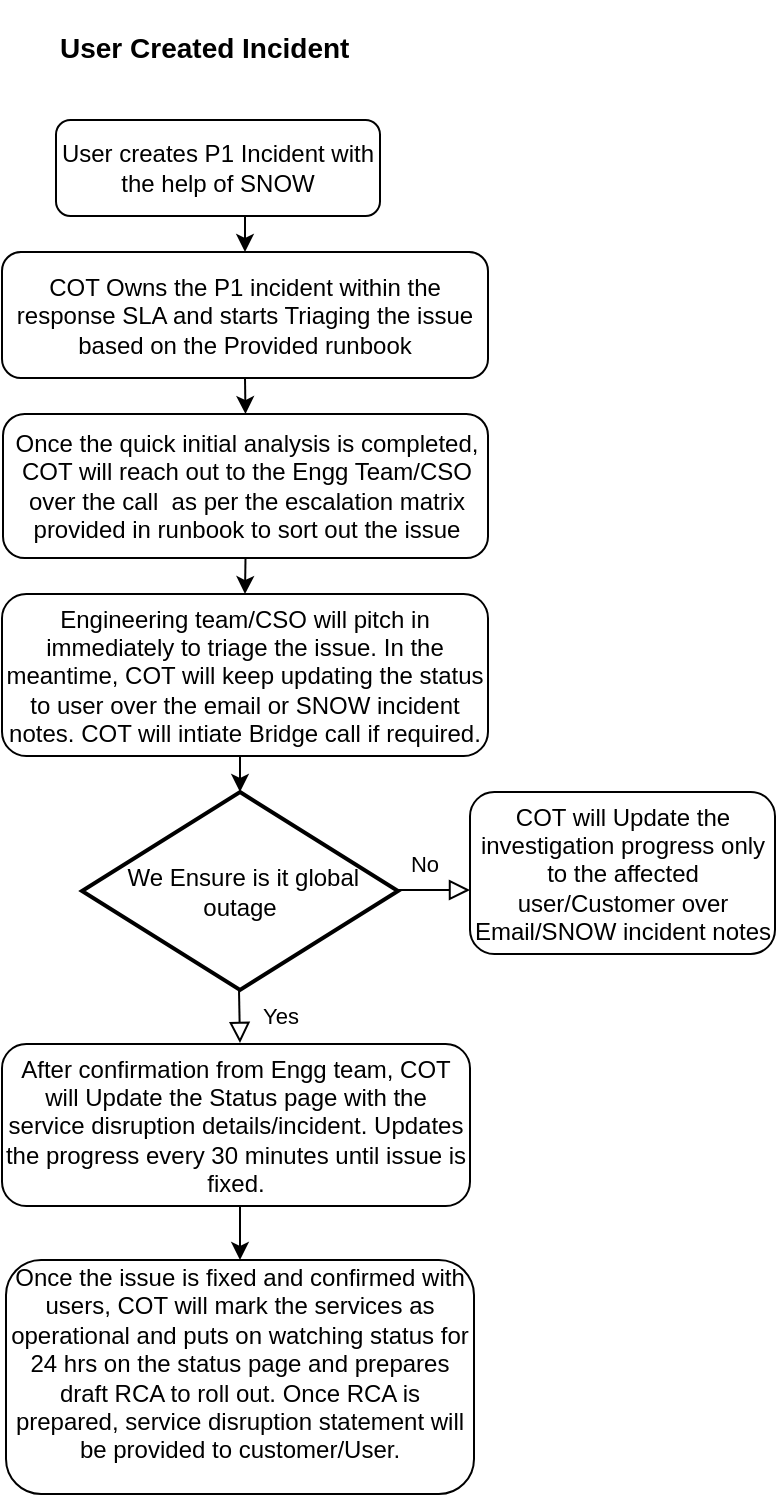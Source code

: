 <mxfile version="24.8.4">
  <diagram id="C5RBs43oDa-KdzZeNtuy" name="Page-1">
    <mxGraphModel dx="1034" dy="420" grid="1" gridSize="9" guides="1" tooltips="1" connect="1" arrows="1" fold="1" page="1" pageScale="1" pageWidth="827" pageHeight="1169" math="0" shadow="0">
      <root>
        <mxCell id="WIyWlLk6GJQsqaUBKTNV-0" />
        <mxCell id="WIyWlLk6GJQsqaUBKTNV-1" parent="WIyWlLk6GJQsqaUBKTNV-0" />
        <mxCell id="qxS-RT5oGUpogAdSoz3j-39" style="edgeStyle=orthogonalEdgeStyle;rounded=0;orthogonalLoop=1;jettySize=auto;html=1;exitX=0.5;exitY=1;exitDx=0;exitDy=0;entryX=0.5;entryY=0;entryDx=0;entryDy=0;" edge="1" parent="WIyWlLk6GJQsqaUBKTNV-1" source="WIyWlLk6GJQsqaUBKTNV-3" target="qxS-RT5oGUpogAdSoz3j-16">
          <mxGeometry relative="1" as="geometry" />
        </mxCell>
        <mxCell id="WIyWlLk6GJQsqaUBKTNV-3" value="User creates P1 Incident with the help of SNOW" style="rounded=1;whiteSpace=wrap;html=1;fontSize=12;glass=0;strokeWidth=1;shadow=0;" parent="WIyWlLk6GJQsqaUBKTNV-1" vertex="1">
          <mxGeometry x="153" y="78" width="162" height="48" as="geometry" />
        </mxCell>
        <mxCell id="qxS-RT5oGUpogAdSoz3j-1" value="&lt;h1 style=&quot;margin-top: 0px;&quot;&gt;&lt;font style=&quot;font-size: 14px;&quot;&gt;User Created Incident&lt;/font&gt;&lt;/h1&gt;" style="text;html=1;whiteSpace=wrap;overflow=hidden;rounded=0;" vertex="1" parent="WIyWlLk6GJQsqaUBKTNV-1">
          <mxGeometry x="153" y="18" width="153" height="36" as="geometry" />
        </mxCell>
        <mxCell id="qxS-RT5oGUpogAdSoz3j-38" style="edgeStyle=orthogonalEdgeStyle;rounded=0;orthogonalLoop=1;jettySize=auto;html=1;exitX=0.5;exitY=1;exitDx=0;exitDy=0;entryX=0.5;entryY=0;entryDx=0;entryDy=0;" edge="1" parent="WIyWlLk6GJQsqaUBKTNV-1" source="qxS-RT5oGUpogAdSoz3j-16" target="qxS-RT5oGUpogAdSoz3j-35">
          <mxGeometry relative="1" as="geometry" />
        </mxCell>
        <mxCell id="qxS-RT5oGUpogAdSoz3j-16" value="COT Owns the P1 incident within the response SLA and starts Triaging the issue based on the Provided runbook" style="rounded=1;whiteSpace=wrap;html=1;" vertex="1" parent="WIyWlLk6GJQsqaUBKTNV-1">
          <mxGeometry x="126" y="144" width="243" height="63" as="geometry" />
        </mxCell>
        <mxCell id="qxS-RT5oGUpogAdSoz3j-40" style="edgeStyle=orthogonalEdgeStyle;rounded=0;orthogonalLoop=1;jettySize=auto;html=1;exitX=0.5;exitY=1;exitDx=0;exitDy=0;entryX=0.5;entryY=0;entryDx=0;entryDy=0;" edge="1" parent="WIyWlLk6GJQsqaUBKTNV-1" source="qxS-RT5oGUpogAdSoz3j-35" target="qxS-RT5oGUpogAdSoz3j-36">
          <mxGeometry relative="1" as="geometry" />
        </mxCell>
        <mxCell id="qxS-RT5oGUpogAdSoz3j-35" value="Once the quick initial analysis is completed, COT will reach out to the Engg Team/CSO over the call&amp;nbsp; as per the escalation matrix provided in runbook to sort out the issue" style="rounded=1;whiteSpace=wrap;html=1;" vertex="1" parent="WIyWlLk6GJQsqaUBKTNV-1">
          <mxGeometry x="126.5" y="225" width="242.5" height="72" as="geometry" />
        </mxCell>
        <mxCell id="qxS-RT5oGUpogAdSoz3j-36" value="Engineering team/CSO will pitch in immediately to triage the issue. In the meantime, COT will keep updating the status to user over the email or SNOW incident notes. COT will intiate Bridge call if required." style="rounded=1;whiteSpace=wrap;html=1;" vertex="1" parent="WIyWlLk6GJQsqaUBKTNV-1">
          <mxGeometry x="126" y="315" width="243" height="81" as="geometry" />
        </mxCell>
        <mxCell id="qxS-RT5oGUpogAdSoz3j-41" value="&amp;nbsp;We Ensure is it global outage" style="strokeWidth=2;html=1;shape=mxgraph.flowchart.decision;whiteSpace=wrap;" vertex="1" parent="WIyWlLk6GJQsqaUBKTNV-1">
          <mxGeometry x="166" y="414" width="158" height="99" as="geometry" />
        </mxCell>
        <mxCell id="qxS-RT5oGUpogAdSoz3j-42" value="COT will Update the investigation progress only to the affected user/Customer over Email/SNOW incident notes" style="rounded=1;whiteSpace=wrap;html=1;" vertex="1" parent="WIyWlLk6GJQsqaUBKTNV-1">
          <mxGeometry x="360" y="414" width="152.5" height="81" as="geometry" />
        </mxCell>
        <mxCell id="qxS-RT5oGUpogAdSoz3j-45" style="edgeStyle=orthogonalEdgeStyle;rounded=0;orthogonalLoop=1;jettySize=auto;html=1;exitX=0.5;exitY=1;exitDx=0;exitDy=0;entryX=0.5;entryY=0;entryDx=0;entryDy=0;entryPerimeter=0;" edge="1" parent="WIyWlLk6GJQsqaUBKTNV-1" source="qxS-RT5oGUpogAdSoz3j-36" target="qxS-RT5oGUpogAdSoz3j-41">
          <mxGeometry relative="1" as="geometry" />
        </mxCell>
        <mxCell id="qxS-RT5oGUpogAdSoz3j-47" value="Yes" style="rounded=0;html=1;jettySize=auto;orthogonalLoop=1;fontSize=11;endArrow=block;endFill=0;endSize=8;strokeWidth=1;shadow=0;labelBackgroundColor=none;edgeStyle=orthogonalEdgeStyle;" edge="1" parent="WIyWlLk6GJQsqaUBKTNV-1">
          <mxGeometry y="20" relative="1" as="geometry">
            <mxPoint as="offset" />
            <mxPoint x="244.5" y="513" as="sourcePoint" />
            <mxPoint x="245" y="539.5" as="targetPoint" />
          </mxGeometry>
        </mxCell>
        <mxCell id="qxS-RT5oGUpogAdSoz3j-51" style="edgeStyle=orthogonalEdgeStyle;rounded=0;orthogonalLoop=1;jettySize=auto;html=1;exitX=0.5;exitY=1;exitDx=0;exitDy=0;entryX=0.5;entryY=0;entryDx=0;entryDy=0;" edge="1" parent="WIyWlLk6GJQsqaUBKTNV-1" source="qxS-RT5oGUpogAdSoz3j-48" target="qxS-RT5oGUpogAdSoz3j-50">
          <mxGeometry relative="1" as="geometry" />
        </mxCell>
        <mxCell id="qxS-RT5oGUpogAdSoz3j-48" value="After confirmation from Engg team, COT will Update the Status page with the service disruption details/incident. Updates the progress every 30 minutes until issue is fixed." style="rounded=1;whiteSpace=wrap;html=1;" vertex="1" parent="WIyWlLk6GJQsqaUBKTNV-1">
          <mxGeometry x="126" y="540" width="234" height="81" as="geometry" />
        </mxCell>
        <mxCell id="qxS-RT5oGUpogAdSoz3j-49" value="No" style="edgeStyle=orthogonalEdgeStyle;rounded=0;html=1;jettySize=auto;orthogonalLoop=1;fontSize=11;endArrow=block;endFill=0;endSize=8;strokeWidth=1;shadow=0;labelBackgroundColor=none;" edge="1" parent="WIyWlLk6GJQsqaUBKTNV-1">
          <mxGeometry x="-0.28" y="13" relative="1" as="geometry">
            <mxPoint as="offset" />
            <mxPoint x="324" y="463" as="sourcePoint" />
            <mxPoint x="360" y="463" as="targetPoint" />
          </mxGeometry>
        </mxCell>
        <mxCell id="qxS-RT5oGUpogAdSoz3j-50" value="Once the issue is fixed and confirmed with users, COT will mark the services as operational and puts on watching status for 24 hrs on the status page and prepares draft RCA to roll out. Once RCA is prepared, service disruption statement will be provided to customer/User.&lt;div&gt;&lt;br&gt;&lt;/div&gt;" style="rounded=1;whiteSpace=wrap;html=1;" vertex="1" parent="WIyWlLk6GJQsqaUBKTNV-1">
          <mxGeometry x="128" y="648" width="234" height="117" as="geometry" />
        </mxCell>
      </root>
    </mxGraphModel>
  </diagram>
</mxfile>
